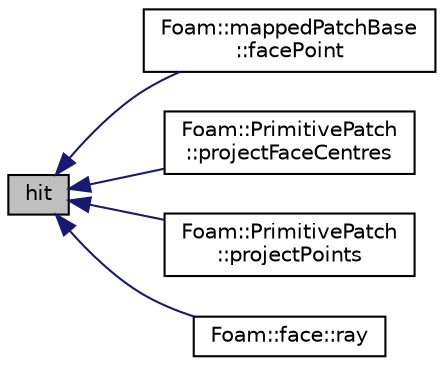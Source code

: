 digraph "hit"
{
  bgcolor="transparent";
  edge [fontname="Helvetica",fontsize="10",labelfontname="Helvetica",labelfontsize="10"];
  node [fontname="Helvetica",fontsize="10",shape=record];
  rankdir="LR";
  Node1 [label="hit",height=0.2,width=0.4,color="black", fillcolor="grey75", style="filled" fontcolor="black"];
  Node1 -> Node2 [dir="back",color="midnightblue",fontsize="10",style="solid",fontname="Helvetica"];
  Node2 [label="Foam::mappedPatchBase\l::facePoint",height=0.2,width=0.4,color="black",URL="$classFoam_1_1mappedPatchBase.html#ad0bddf79d2b444844de9954bd3c79317",tooltip="Get a point on the face given a face decomposition method: "];
  Node1 -> Node3 [dir="back",color="midnightblue",fontsize="10",style="solid",fontname="Helvetica"];
  Node3 [label="Foam::PrimitivePatch\l::projectFaceCentres",height=0.2,width=0.4,color="black",URL="$classFoam_1_1PrimitivePatch.html#a5e3e4627998339f72601df5ab328e707"];
  Node1 -> Node4 [dir="back",color="midnightblue",fontsize="10",style="solid",fontname="Helvetica"];
  Node4 [label="Foam::PrimitivePatch\l::projectPoints",height=0.2,width=0.4,color="black",URL="$classFoam_1_1PrimitivePatch.html#ac673d3057b4967a0e7f49902c9a3078e"];
  Node1 -> Node5 [dir="back",color="midnightblue",fontsize="10",style="solid",fontname="Helvetica"];
  Node5 [label="Foam::face::ray",height=0.2,width=0.4,color="black",URL="$classFoam_1_1face.html#a4854bafc8eea50d198edd6176e2ed9f2",tooltip="Return potential intersection with face with a ray starting. "];
}
